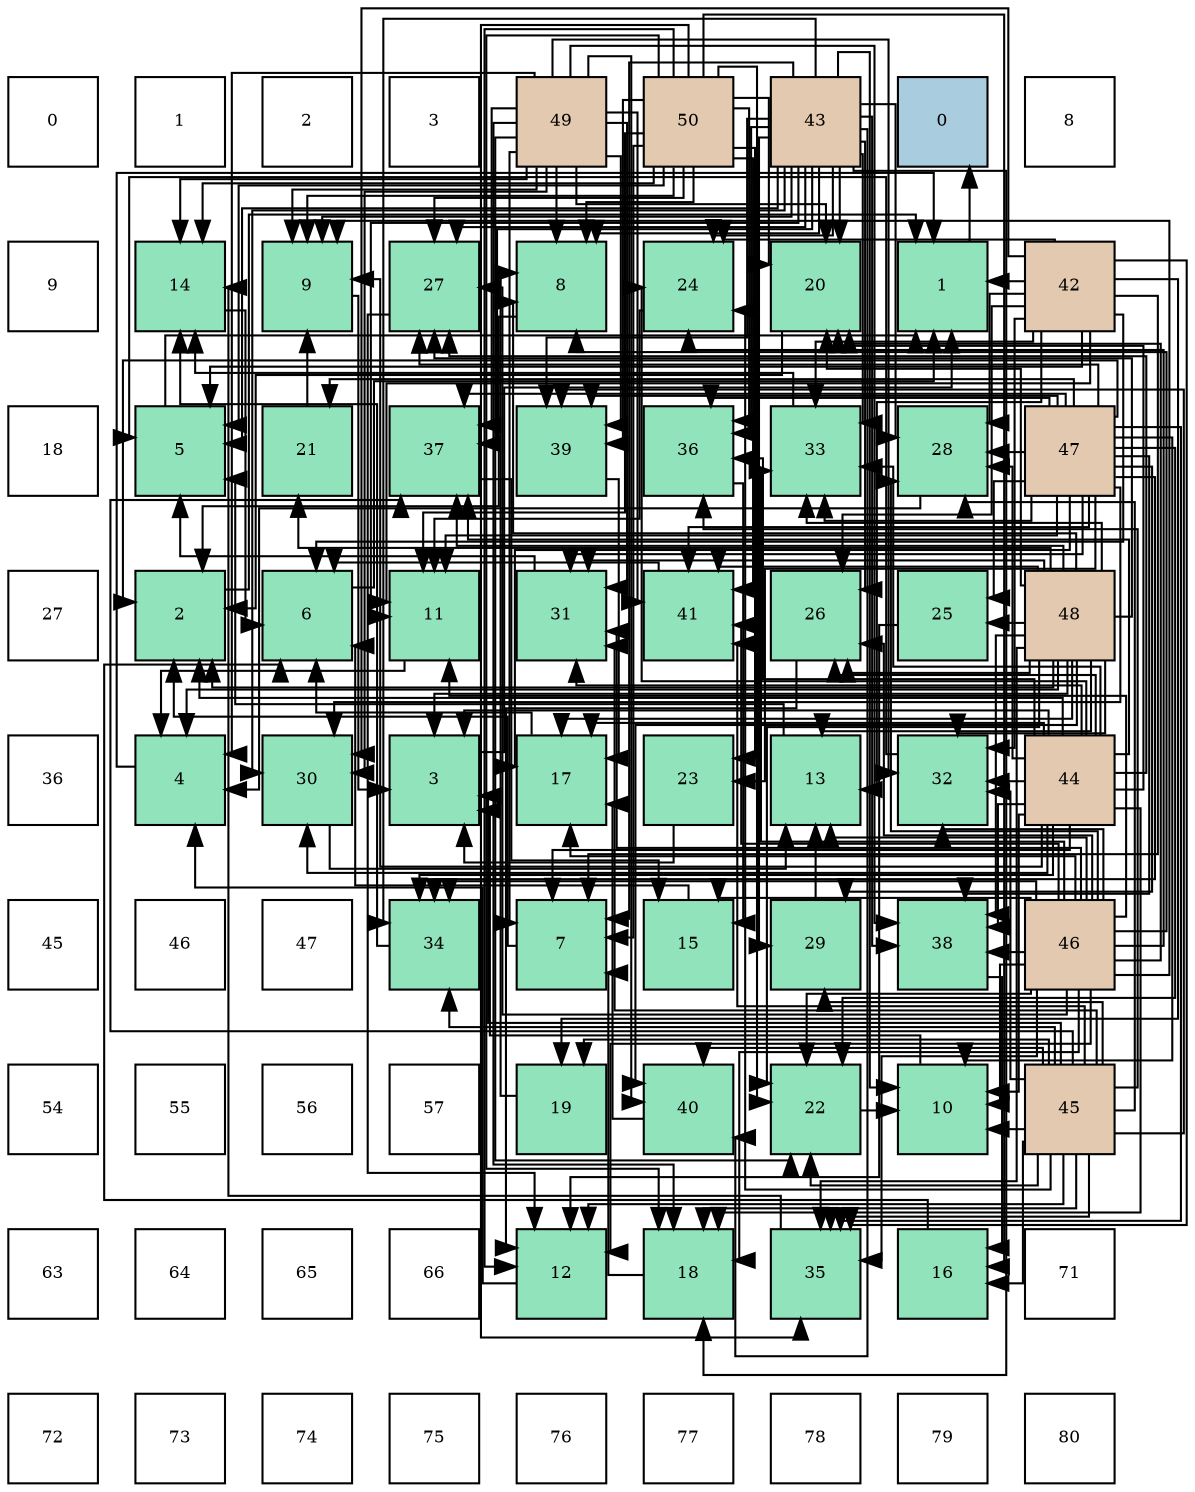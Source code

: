 digraph layout{
 rankdir=TB;
 splines=ortho;
 node [style=filled shape=square fixedsize=true width=0.6];
0[label="0", fontsize=8, fillcolor="#ffffff"];
1[label="1", fontsize=8, fillcolor="#ffffff"];
2[label="2", fontsize=8, fillcolor="#ffffff"];
3[label="3", fontsize=8, fillcolor="#ffffff"];
4[label="49", fontsize=8, fillcolor="#e3c9af"];
5[label="50", fontsize=8, fillcolor="#e3c9af"];
6[label="43", fontsize=8, fillcolor="#e3c9af"];
7[label="0", fontsize=8, fillcolor="#a9ccde"];
8[label="8", fontsize=8, fillcolor="#ffffff"];
9[label="9", fontsize=8, fillcolor="#ffffff"];
10[label="14", fontsize=8, fillcolor="#91e3bb"];
11[label="9", fontsize=8, fillcolor="#91e3bb"];
12[label="27", fontsize=8, fillcolor="#91e3bb"];
13[label="8", fontsize=8, fillcolor="#91e3bb"];
14[label="24", fontsize=8, fillcolor="#91e3bb"];
15[label="20", fontsize=8, fillcolor="#91e3bb"];
16[label="1", fontsize=8, fillcolor="#91e3bb"];
17[label="42", fontsize=8, fillcolor="#e3c9af"];
18[label="18", fontsize=8, fillcolor="#ffffff"];
19[label="5", fontsize=8, fillcolor="#91e3bb"];
20[label="21", fontsize=8, fillcolor="#91e3bb"];
21[label="37", fontsize=8, fillcolor="#91e3bb"];
22[label="39", fontsize=8, fillcolor="#91e3bb"];
23[label="36", fontsize=8, fillcolor="#91e3bb"];
24[label="33", fontsize=8, fillcolor="#91e3bb"];
25[label="28", fontsize=8, fillcolor="#91e3bb"];
26[label="47", fontsize=8, fillcolor="#e3c9af"];
27[label="27", fontsize=8, fillcolor="#ffffff"];
28[label="2", fontsize=8, fillcolor="#91e3bb"];
29[label="6", fontsize=8, fillcolor="#91e3bb"];
30[label="11", fontsize=8, fillcolor="#91e3bb"];
31[label="31", fontsize=8, fillcolor="#91e3bb"];
32[label="41", fontsize=8, fillcolor="#91e3bb"];
33[label="26", fontsize=8, fillcolor="#91e3bb"];
34[label="25", fontsize=8, fillcolor="#91e3bb"];
35[label="48", fontsize=8, fillcolor="#e3c9af"];
36[label="36", fontsize=8, fillcolor="#ffffff"];
37[label="4", fontsize=8, fillcolor="#91e3bb"];
38[label="30", fontsize=8, fillcolor="#91e3bb"];
39[label="3", fontsize=8, fillcolor="#91e3bb"];
40[label="17", fontsize=8, fillcolor="#91e3bb"];
41[label="23", fontsize=8, fillcolor="#91e3bb"];
42[label="13", fontsize=8, fillcolor="#91e3bb"];
43[label="32", fontsize=8, fillcolor="#91e3bb"];
44[label="44", fontsize=8, fillcolor="#e3c9af"];
45[label="45", fontsize=8, fillcolor="#ffffff"];
46[label="46", fontsize=8, fillcolor="#ffffff"];
47[label="47", fontsize=8, fillcolor="#ffffff"];
48[label="34", fontsize=8, fillcolor="#91e3bb"];
49[label="7", fontsize=8, fillcolor="#91e3bb"];
50[label="15", fontsize=8, fillcolor="#91e3bb"];
51[label="29", fontsize=8, fillcolor="#91e3bb"];
52[label="38", fontsize=8, fillcolor="#91e3bb"];
53[label="46", fontsize=8, fillcolor="#e3c9af"];
54[label="54", fontsize=8, fillcolor="#ffffff"];
55[label="55", fontsize=8, fillcolor="#ffffff"];
56[label="56", fontsize=8, fillcolor="#ffffff"];
57[label="57", fontsize=8, fillcolor="#ffffff"];
58[label="19", fontsize=8, fillcolor="#91e3bb"];
59[label="40", fontsize=8, fillcolor="#91e3bb"];
60[label="22", fontsize=8, fillcolor="#91e3bb"];
61[label="10", fontsize=8, fillcolor="#91e3bb"];
62[label="45", fontsize=8, fillcolor="#e3c9af"];
63[label="63", fontsize=8, fillcolor="#ffffff"];
64[label="64", fontsize=8, fillcolor="#ffffff"];
65[label="65", fontsize=8, fillcolor="#ffffff"];
66[label="66", fontsize=8, fillcolor="#ffffff"];
67[label="12", fontsize=8, fillcolor="#91e3bb"];
68[label="18", fontsize=8, fillcolor="#91e3bb"];
69[label="35", fontsize=8, fillcolor="#91e3bb"];
70[label="16", fontsize=8, fillcolor="#91e3bb"];
71[label="71", fontsize=8, fillcolor="#ffffff"];
72[label="72", fontsize=8, fillcolor="#ffffff"];
73[label="73", fontsize=8, fillcolor="#ffffff"];
74[label="74", fontsize=8, fillcolor="#ffffff"];
75[label="75", fontsize=8, fillcolor="#ffffff"];
76[label="76", fontsize=8, fillcolor="#ffffff"];
77[label="77", fontsize=8, fillcolor="#ffffff"];
78[label="78", fontsize=8, fillcolor="#ffffff"];
79[label="79", fontsize=8, fillcolor="#ffffff"];
80[label="80", fontsize=8, fillcolor="#ffffff"];
edge [constraint=false, style=vis];16 -> 7;
28 -> 16;
39 -> 16;
37 -> 16;
19 -> 16;
29 -> 16;
49 -> 28;
13 -> 28;
11 -> 39;
61 -> 39;
30 -> 37;
67 -> 37;
42 -> 19;
10 -> 29;
50 -> 29;
70 -> 29;
40 -> 29;
68 -> 49;
58 -> 13;
15 -> 28;
20 -> 11;
60 -> 61;
41 -> 39;
14 -> 30;
34 -> 67;
33 -> 67;
12 -> 67;
25 -> 37;
51 -> 42;
38 -> 42;
31 -> 19;
43 -> 19;
24 -> 10;
48 -> 10;
69 -> 10;
23 -> 50;
21 -> 50;
52 -> 70;
22 -> 40;
59 -> 40;
32 -> 29;
17 -> 16;
17 -> 19;
17 -> 29;
17 -> 49;
17 -> 30;
17 -> 42;
17 -> 58;
17 -> 14;
17 -> 33;
17 -> 25;
17 -> 38;
17 -> 43;
17 -> 24;
17 -> 69;
6 -> 19;
6 -> 49;
6 -> 13;
6 -> 11;
6 -> 61;
6 -> 30;
6 -> 68;
6 -> 15;
6 -> 14;
6 -> 33;
6 -> 12;
6 -> 25;
6 -> 51;
6 -> 38;
6 -> 24;
6 -> 48;
6 -> 23;
6 -> 21;
6 -> 52;
6 -> 22;
6 -> 59;
44 -> 28;
44 -> 39;
44 -> 49;
44 -> 11;
44 -> 61;
44 -> 40;
44 -> 68;
44 -> 15;
44 -> 14;
44 -> 33;
44 -> 12;
44 -> 25;
44 -> 38;
44 -> 31;
44 -> 43;
44 -> 24;
44 -> 48;
44 -> 23;
44 -> 21;
44 -> 52;
62 -> 39;
62 -> 61;
62 -> 67;
62 -> 70;
62 -> 68;
62 -> 58;
62 -> 60;
62 -> 14;
62 -> 25;
62 -> 51;
62 -> 31;
62 -> 43;
62 -> 48;
62 -> 69;
62 -> 23;
62 -> 21;
62 -> 22;
62 -> 59;
62 -> 32;
53 -> 13;
53 -> 11;
53 -> 61;
53 -> 30;
53 -> 67;
53 -> 42;
53 -> 50;
53 -> 40;
53 -> 68;
53 -> 15;
53 -> 60;
53 -> 14;
53 -> 33;
53 -> 12;
53 -> 25;
53 -> 31;
53 -> 43;
53 -> 24;
53 -> 48;
53 -> 69;
53 -> 52;
53 -> 32;
26 -> 28;
26 -> 61;
26 -> 30;
26 -> 40;
26 -> 20;
26 -> 60;
26 -> 41;
26 -> 34;
26 -> 12;
26 -> 25;
26 -> 51;
26 -> 38;
26 -> 31;
26 -> 24;
26 -> 48;
26 -> 69;
26 -> 23;
26 -> 21;
26 -> 52;
26 -> 22;
26 -> 32;
35 -> 28;
35 -> 39;
35 -> 37;
35 -> 13;
35 -> 42;
35 -> 40;
35 -> 15;
35 -> 20;
35 -> 60;
35 -> 34;
35 -> 33;
35 -> 12;
35 -> 31;
35 -> 43;
35 -> 24;
35 -> 69;
35 -> 21;
35 -> 52;
35 -> 59;
35 -> 32;
4 -> 37;
4 -> 49;
4 -> 13;
4 -> 11;
4 -> 10;
4 -> 68;
4 -> 15;
4 -> 60;
4 -> 38;
4 -> 31;
4 -> 43;
4 -> 21;
4 -> 52;
4 -> 22;
4 -> 59;
4 -> 32;
5 -> 19;
5 -> 49;
5 -> 13;
5 -> 11;
5 -> 30;
5 -> 67;
5 -> 10;
5 -> 70;
5 -> 68;
5 -> 15;
5 -> 60;
5 -> 41;
5 -> 12;
5 -> 69;
5 -> 23;
5 -> 22;
5 -> 32;
edge [constraint=true, style=invis];
0 -> 9 -> 18 -> 27 -> 36 -> 45 -> 54 -> 63 -> 72;
1 -> 10 -> 19 -> 28 -> 37 -> 46 -> 55 -> 64 -> 73;
2 -> 11 -> 20 -> 29 -> 38 -> 47 -> 56 -> 65 -> 74;
3 -> 12 -> 21 -> 30 -> 39 -> 48 -> 57 -> 66 -> 75;
4 -> 13 -> 22 -> 31 -> 40 -> 49 -> 58 -> 67 -> 76;
5 -> 14 -> 23 -> 32 -> 41 -> 50 -> 59 -> 68 -> 77;
6 -> 15 -> 24 -> 33 -> 42 -> 51 -> 60 -> 69 -> 78;
7 -> 16 -> 25 -> 34 -> 43 -> 52 -> 61 -> 70 -> 79;
8 -> 17 -> 26 -> 35 -> 44 -> 53 -> 62 -> 71 -> 80;
rank = same {0 -> 1 -> 2 -> 3 -> 4 -> 5 -> 6 -> 7 -> 8};
rank = same {9 -> 10 -> 11 -> 12 -> 13 -> 14 -> 15 -> 16 -> 17};
rank = same {18 -> 19 -> 20 -> 21 -> 22 -> 23 -> 24 -> 25 -> 26};
rank = same {27 -> 28 -> 29 -> 30 -> 31 -> 32 -> 33 -> 34 -> 35};
rank = same {36 -> 37 -> 38 -> 39 -> 40 -> 41 -> 42 -> 43 -> 44};
rank = same {45 -> 46 -> 47 -> 48 -> 49 -> 50 -> 51 -> 52 -> 53};
rank = same {54 -> 55 -> 56 -> 57 -> 58 -> 59 -> 60 -> 61 -> 62};
rank = same {63 -> 64 -> 65 -> 66 -> 67 -> 68 -> 69 -> 70 -> 71};
rank = same {72 -> 73 -> 74 -> 75 -> 76 -> 77 -> 78 -> 79 -> 80};
}